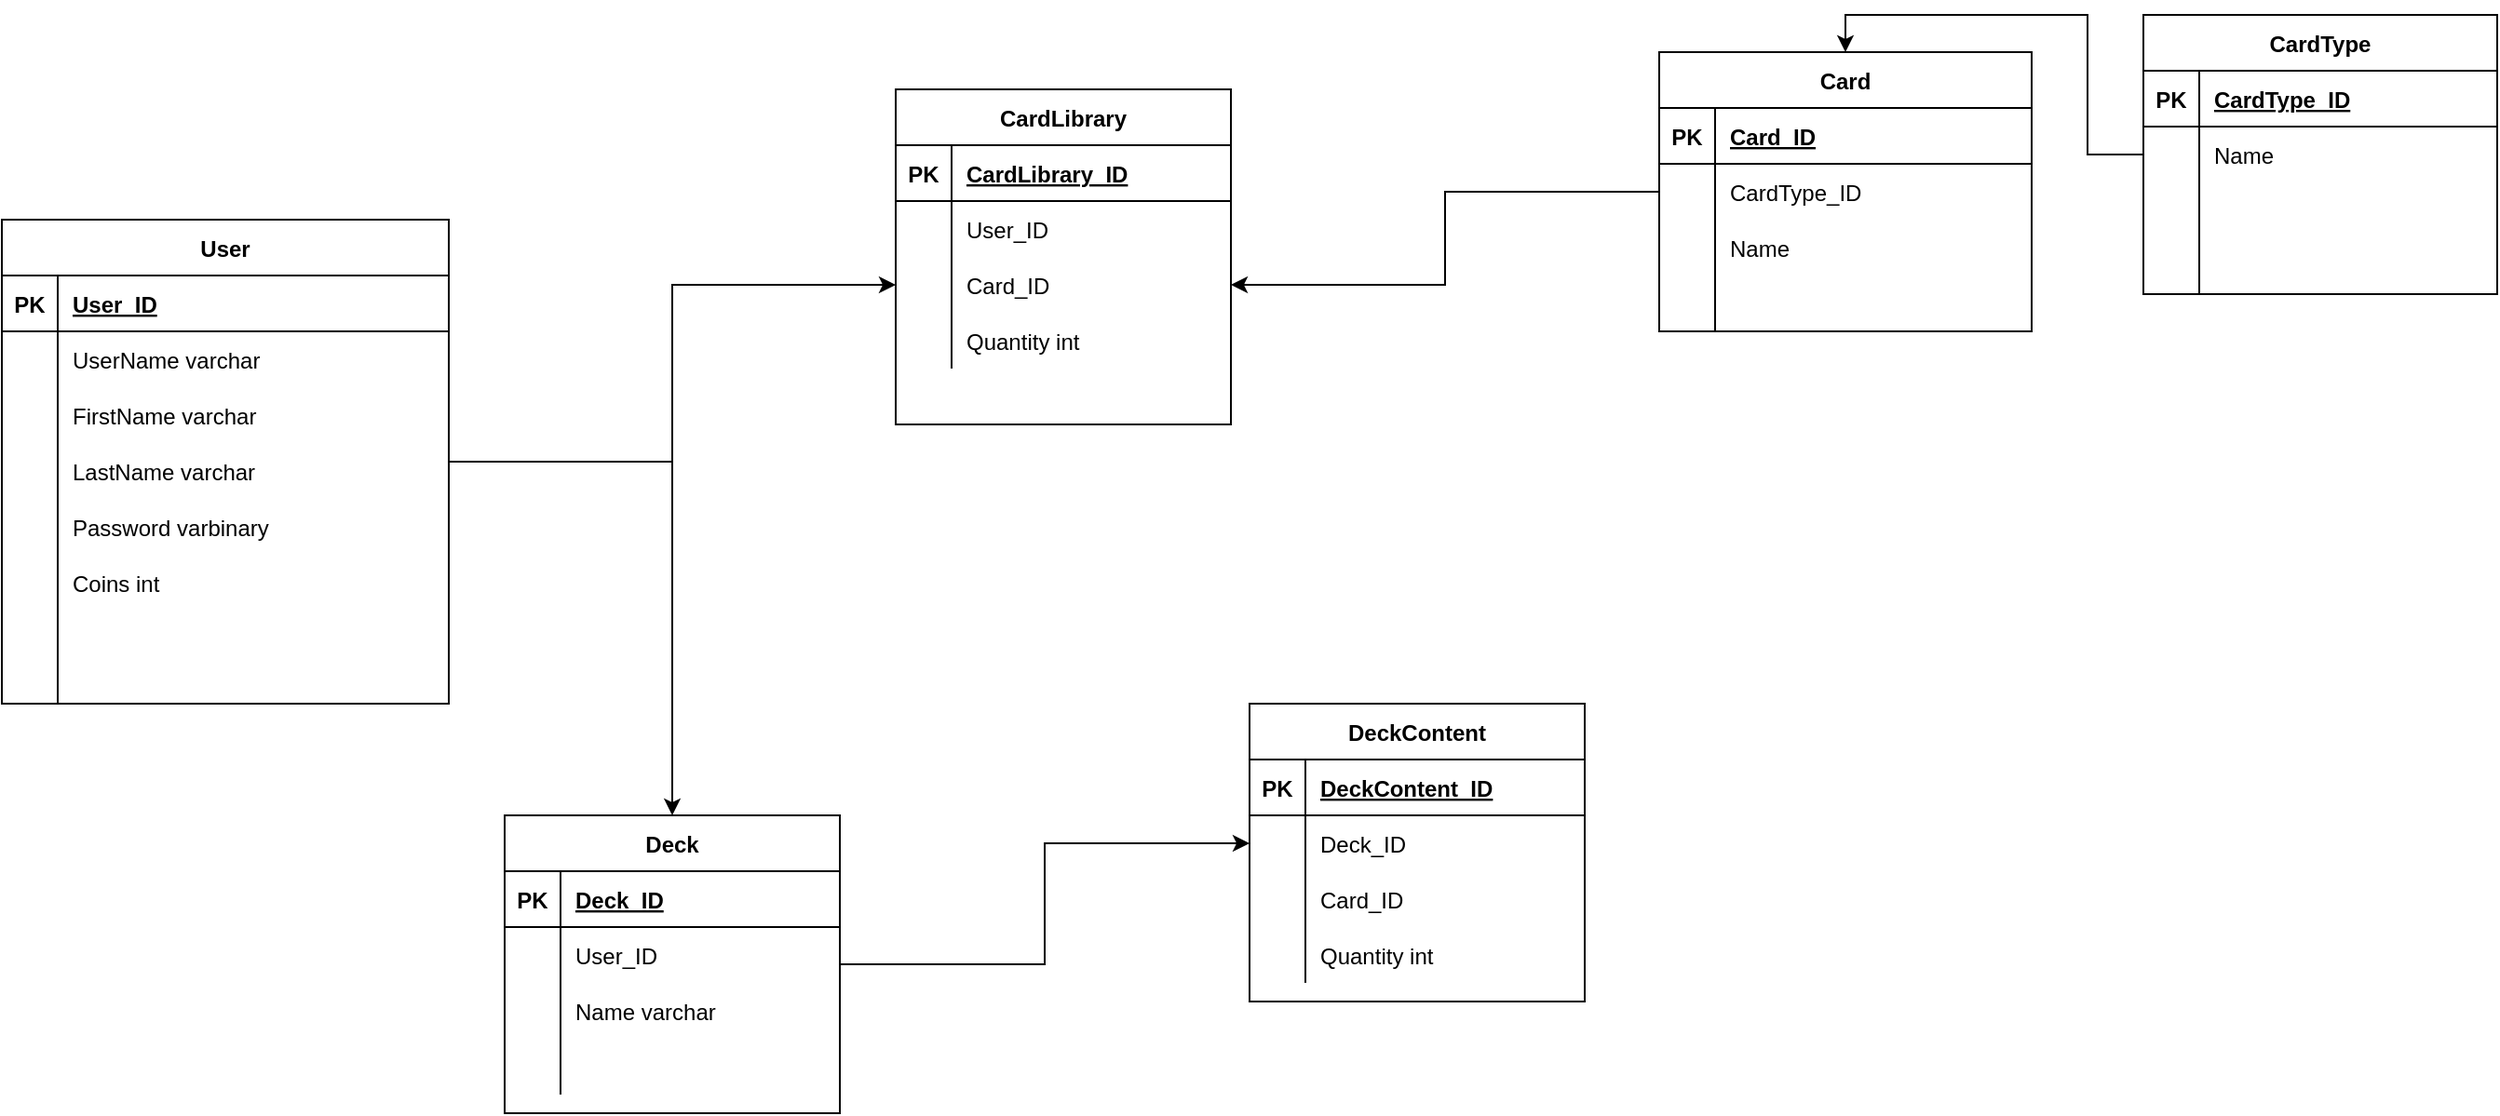 <mxfile version="13.7.9" type="device"><diagram id="R2lEEEUBdFMjLlhIrx00" name="Page-1"><mxGraphModel dx="1063" dy="685" grid="1" gridSize="10" guides="1" tooltips="1" connect="1" arrows="1" fold="1" page="1" pageScale="1" pageWidth="850" pageHeight="1100" math="0" shadow="0" extFonts="Permanent Marker^https://fonts.googleapis.com/css?family=Permanent+Marker"><root><mxCell id="0"/><mxCell id="1" parent="0"/><mxCell id="nfJvoSl9Dlc68hEpabqh-111" style="edgeStyle=orthogonalEdgeStyle;rounded=0;orthogonalLoop=1;jettySize=auto;html=1;entryX=0.5;entryY=0;entryDx=0;entryDy=0;" edge="1" parent="1" source="nfJvoSl9Dlc68hEpabqh-58" target="nfJvoSl9Dlc68hEpabqh-35"><mxGeometry relative="1" as="geometry"/></mxCell><mxCell id="nfJvoSl9Dlc68hEpabqh-125" style="edgeStyle=orthogonalEdgeStyle;rounded=0;orthogonalLoop=1;jettySize=auto;html=1;entryX=0;entryY=0.5;entryDx=0;entryDy=0;" edge="1" parent="1" source="nfJvoSl9Dlc68hEpabqh-1" target="nfJvoSl9Dlc68hEpabqh-119"><mxGeometry relative="1" as="geometry"/></mxCell><mxCell id="nfJvoSl9Dlc68hEpabqh-126" style="edgeStyle=orthogonalEdgeStyle;rounded=0;orthogonalLoop=1;jettySize=auto;html=1;" edge="1" parent="1" source="nfJvoSl9Dlc68hEpabqh-35" target="nfJvoSl9Dlc68hEpabqh-119"><mxGeometry relative="1" as="geometry"/></mxCell><mxCell id="nfJvoSl9Dlc68hEpabqh-112" value="CardLibrary" style="shape=table;startSize=30;container=1;collapsible=1;childLayout=tableLayout;fixedRows=1;rowLines=0;fontStyle=1;align=center;resizeLast=1;" vertex="1" parent="1"><mxGeometry x="540" y="170" width="180" height="180" as="geometry"/></mxCell><mxCell id="nfJvoSl9Dlc68hEpabqh-113" value="" style="shape=partialRectangle;collapsible=0;dropTarget=0;pointerEvents=0;fillColor=none;top=0;left=0;bottom=1;right=0;points=[[0,0.5],[1,0.5]];portConstraint=eastwest;" vertex="1" parent="nfJvoSl9Dlc68hEpabqh-112"><mxGeometry y="30" width="180" height="30" as="geometry"/></mxCell><mxCell id="nfJvoSl9Dlc68hEpabqh-114" value="PK" style="shape=partialRectangle;connectable=0;fillColor=none;top=0;left=0;bottom=0;right=0;fontStyle=1;overflow=hidden;" vertex="1" parent="nfJvoSl9Dlc68hEpabqh-113"><mxGeometry width="30" height="30" as="geometry"/></mxCell><mxCell id="nfJvoSl9Dlc68hEpabqh-115" value="CardLibrary_ID" style="shape=partialRectangle;connectable=0;fillColor=none;top=0;left=0;bottom=0;right=0;align=left;spacingLeft=6;fontStyle=5;overflow=hidden;" vertex="1" parent="nfJvoSl9Dlc68hEpabqh-113"><mxGeometry x="30" width="150" height="30" as="geometry"/></mxCell><mxCell id="nfJvoSl9Dlc68hEpabqh-116" value="" style="shape=partialRectangle;collapsible=0;dropTarget=0;pointerEvents=0;fillColor=none;top=0;left=0;bottom=0;right=0;points=[[0,0.5],[1,0.5]];portConstraint=eastwest;" vertex="1" parent="nfJvoSl9Dlc68hEpabqh-112"><mxGeometry y="60" width="180" height="30" as="geometry"/></mxCell><mxCell id="nfJvoSl9Dlc68hEpabqh-117" value="" style="shape=partialRectangle;connectable=0;fillColor=none;top=0;left=0;bottom=0;right=0;editable=1;overflow=hidden;" vertex="1" parent="nfJvoSl9Dlc68hEpabqh-116"><mxGeometry width="30" height="30" as="geometry"/></mxCell><mxCell id="nfJvoSl9Dlc68hEpabqh-118" value="User_ID" style="shape=partialRectangle;connectable=0;fillColor=none;top=0;left=0;bottom=0;right=0;align=left;spacingLeft=6;overflow=hidden;" vertex="1" parent="nfJvoSl9Dlc68hEpabqh-116"><mxGeometry x="30" width="150" height="30" as="geometry"/></mxCell><mxCell id="nfJvoSl9Dlc68hEpabqh-119" value="" style="shape=partialRectangle;collapsible=0;dropTarget=0;pointerEvents=0;fillColor=none;top=0;left=0;bottom=0;right=0;points=[[0,0.5],[1,0.5]];portConstraint=eastwest;" vertex="1" parent="nfJvoSl9Dlc68hEpabqh-112"><mxGeometry y="90" width="180" height="30" as="geometry"/></mxCell><mxCell id="nfJvoSl9Dlc68hEpabqh-120" value="" style="shape=partialRectangle;connectable=0;fillColor=none;top=0;left=0;bottom=0;right=0;editable=1;overflow=hidden;" vertex="1" parent="nfJvoSl9Dlc68hEpabqh-119"><mxGeometry width="30" height="30" as="geometry"/></mxCell><mxCell id="nfJvoSl9Dlc68hEpabqh-121" value="Card_ID" style="shape=partialRectangle;connectable=0;fillColor=none;top=0;left=0;bottom=0;right=0;align=left;spacingLeft=6;overflow=hidden;" vertex="1" parent="nfJvoSl9Dlc68hEpabqh-119"><mxGeometry x="30" width="150" height="30" as="geometry"/></mxCell><mxCell id="nfJvoSl9Dlc68hEpabqh-122" value="" style="shape=partialRectangle;collapsible=0;dropTarget=0;pointerEvents=0;fillColor=none;top=0;left=0;bottom=0;right=0;points=[[0,0.5],[1,0.5]];portConstraint=eastwest;" vertex="1" parent="nfJvoSl9Dlc68hEpabqh-112"><mxGeometry y="120" width="180" height="30" as="geometry"/></mxCell><mxCell id="nfJvoSl9Dlc68hEpabqh-123" value="" style="shape=partialRectangle;connectable=0;fillColor=none;top=0;left=0;bottom=0;right=0;editable=1;overflow=hidden;" vertex="1" parent="nfJvoSl9Dlc68hEpabqh-122"><mxGeometry width="30" height="30" as="geometry"/></mxCell><mxCell id="nfJvoSl9Dlc68hEpabqh-124" value="Quantity int" style="shape=partialRectangle;connectable=0;fillColor=none;top=0;left=0;bottom=0;right=0;align=left;spacingLeft=6;overflow=hidden;" vertex="1" parent="nfJvoSl9Dlc68hEpabqh-122"><mxGeometry x="30" width="150" height="30" as="geometry"/></mxCell><mxCell id="nfJvoSl9Dlc68hEpabqh-58" value="CardType" style="shape=table;startSize=30;container=1;collapsible=1;childLayout=tableLayout;fixedRows=1;rowLines=0;fontStyle=1;align=center;resizeLast=1;" vertex="1" parent="1"><mxGeometry x="1210" y="130" width="190" height="150" as="geometry"/></mxCell><mxCell id="nfJvoSl9Dlc68hEpabqh-59" value="" style="shape=partialRectangle;collapsible=0;dropTarget=0;pointerEvents=0;fillColor=none;top=0;left=0;bottom=1;right=0;points=[[0,0.5],[1,0.5]];portConstraint=eastwest;" vertex="1" parent="nfJvoSl9Dlc68hEpabqh-58"><mxGeometry y="30" width="190" height="30" as="geometry"/></mxCell><mxCell id="nfJvoSl9Dlc68hEpabqh-60" value="PK" style="shape=partialRectangle;connectable=0;fillColor=none;top=0;left=0;bottom=0;right=0;fontStyle=1;overflow=hidden;" vertex="1" parent="nfJvoSl9Dlc68hEpabqh-59"><mxGeometry width="30" height="30" as="geometry"/></mxCell><mxCell id="nfJvoSl9Dlc68hEpabqh-61" value="CardType_ID" style="shape=partialRectangle;connectable=0;fillColor=none;top=0;left=0;bottom=0;right=0;align=left;spacingLeft=6;fontStyle=5;overflow=hidden;" vertex="1" parent="nfJvoSl9Dlc68hEpabqh-59"><mxGeometry x="30" width="160" height="30" as="geometry"/></mxCell><mxCell id="nfJvoSl9Dlc68hEpabqh-62" value="" style="shape=partialRectangle;collapsible=0;dropTarget=0;pointerEvents=0;fillColor=none;top=0;left=0;bottom=0;right=0;points=[[0,0.5],[1,0.5]];portConstraint=eastwest;" vertex="1" parent="nfJvoSl9Dlc68hEpabqh-58"><mxGeometry y="60" width="190" height="30" as="geometry"/></mxCell><mxCell id="nfJvoSl9Dlc68hEpabqh-63" value="" style="shape=partialRectangle;connectable=0;fillColor=none;top=0;left=0;bottom=0;right=0;editable=1;overflow=hidden;" vertex="1" parent="nfJvoSl9Dlc68hEpabqh-62"><mxGeometry width="30" height="30" as="geometry"/></mxCell><mxCell id="nfJvoSl9Dlc68hEpabqh-64" value="Name" style="shape=partialRectangle;connectable=0;fillColor=none;top=0;left=0;bottom=0;right=0;align=left;spacingLeft=6;overflow=hidden;" vertex="1" parent="nfJvoSl9Dlc68hEpabqh-62"><mxGeometry x="30" width="160" height="30" as="geometry"/></mxCell><mxCell id="nfJvoSl9Dlc68hEpabqh-65" value="" style="shape=partialRectangle;collapsible=0;dropTarget=0;pointerEvents=0;fillColor=none;top=0;left=0;bottom=0;right=0;points=[[0,0.5],[1,0.5]];portConstraint=eastwest;" vertex="1" parent="nfJvoSl9Dlc68hEpabqh-58"><mxGeometry y="90" width="190" height="30" as="geometry"/></mxCell><mxCell id="nfJvoSl9Dlc68hEpabqh-66" value="" style="shape=partialRectangle;connectable=0;fillColor=none;top=0;left=0;bottom=0;right=0;editable=1;overflow=hidden;" vertex="1" parent="nfJvoSl9Dlc68hEpabqh-65"><mxGeometry width="30" height="30" as="geometry"/></mxCell><mxCell id="nfJvoSl9Dlc68hEpabqh-67" value="" style="shape=partialRectangle;connectable=0;fillColor=none;top=0;left=0;bottom=0;right=0;align=left;spacingLeft=6;overflow=hidden;" vertex="1" parent="nfJvoSl9Dlc68hEpabqh-65"><mxGeometry x="30" width="160" height="30" as="geometry"/></mxCell><mxCell id="nfJvoSl9Dlc68hEpabqh-68" value="" style="shape=partialRectangle;collapsible=0;dropTarget=0;pointerEvents=0;fillColor=none;top=0;left=0;bottom=0;right=0;points=[[0,0.5],[1,0.5]];portConstraint=eastwest;" vertex="1" parent="nfJvoSl9Dlc68hEpabqh-58"><mxGeometry y="120" width="190" height="30" as="geometry"/></mxCell><mxCell id="nfJvoSl9Dlc68hEpabqh-69" value="" style="shape=partialRectangle;connectable=0;fillColor=none;top=0;left=0;bottom=0;right=0;editable=1;overflow=hidden;" vertex="1" parent="nfJvoSl9Dlc68hEpabqh-68"><mxGeometry width="30" height="30" as="geometry"/></mxCell><mxCell id="nfJvoSl9Dlc68hEpabqh-70" value="" style="shape=partialRectangle;connectable=0;fillColor=none;top=0;left=0;bottom=0;right=0;align=left;spacingLeft=6;overflow=hidden;" vertex="1" parent="nfJvoSl9Dlc68hEpabqh-68"><mxGeometry x="30" width="160" height="30" as="geometry"/></mxCell><mxCell id="nfJvoSl9Dlc68hEpabqh-140" style="edgeStyle=orthogonalEdgeStyle;rounded=0;orthogonalLoop=1;jettySize=auto;html=1;entryX=0.5;entryY=0;entryDx=0;entryDy=0;" edge="1" parent="1" source="nfJvoSl9Dlc68hEpabqh-1" target="nfJvoSl9Dlc68hEpabqh-127"><mxGeometry relative="1" as="geometry"/></mxCell><mxCell id="nfJvoSl9Dlc68hEpabqh-1" value="User" style="shape=table;startSize=30;container=1;collapsible=1;childLayout=tableLayout;fixedRows=1;rowLines=0;fontStyle=1;align=center;resizeLast=1;" vertex="1" parent="1"><mxGeometry x="60" y="240" width="240" height="260" as="geometry"/></mxCell><mxCell id="nfJvoSl9Dlc68hEpabqh-2" value="" style="shape=partialRectangle;collapsible=0;dropTarget=0;pointerEvents=0;fillColor=none;top=0;left=0;bottom=1;right=0;points=[[0,0.5],[1,0.5]];portConstraint=eastwest;" vertex="1" parent="nfJvoSl9Dlc68hEpabqh-1"><mxGeometry y="30" width="240" height="30" as="geometry"/></mxCell><mxCell id="nfJvoSl9Dlc68hEpabqh-3" value="PK" style="shape=partialRectangle;connectable=0;fillColor=none;top=0;left=0;bottom=0;right=0;fontStyle=1;overflow=hidden;" vertex="1" parent="nfJvoSl9Dlc68hEpabqh-2"><mxGeometry width="30" height="30" as="geometry"/></mxCell><mxCell id="nfJvoSl9Dlc68hEpabqh-4" value="User_ID" style="shape=partialRectangle;connectable=0;fillColor=none;top=0;left=0;bottom=0;right=0;align=left;spacingLeft=6;fontStyle=5;overflow=hidden;" vertex="1" parent="nfJvoSl9Dlc68hEpabqh-2"><mxGeometry x="30" width="210" height="30" as="geometry"/></mxCell><mxCell id="nfJvoSl9Dlc68hEpabqh-5" value="" style="shape=partialRectangle;collapsible=0;dropTarget=0;pointerEvents=0;fillColor=none;top=0;left=0;bottom=0;right=0;points=[[0,0.5],[1,0.5]];portConstraint=eastwest;" vertex="1" parent="nfJvoSl9Dlc68hEpabqh-1"><mxGeometry y="60" width="240" height="30" as="geometry"/></mxCell><mxCell id="nfJvoSl9Dlc68hEpabqh-6" value="" style="shape=partialRectangle;connectable=0;fillColor=none;top=0;left=0;bottom=0;right=0;editable=1;overflow=hidden;" vertex="1" parent="nfJvoSl9Dlc68hEpabqh-5"><mxGeometry width="30" height="30" as="geometry"/></mxCell><mxCell id="nfJvoSl9Dlc68hEpabqh-7" value="UserName varchar" style="shape=partialRectangle;connectable=0;fillColor=none;top=0;left=0;bottom=0;right=0;align=left;spacingLeft=6;overflow=hidden;" vertex="1" parent="nfJvoSl9Dlc68hEpabqh-5"><mxGeometry x="30" width="210" height="30" as="geometry"/></mxCell><mxCell id="nfJvoSl9Dlc68hEpabqh-8" value="" style="shape=partialRectangle;collapsible=0;dropTarget=0;pointerEvents=0;fillColor=none;top=0;left=0;bottom=0;right=0;points=[[0,0.5],[1,0.5]];portConstraint=eastwest;" vertex="1" parent="nfJvoSl9Dlc68hEpabqh-1"><mxGeometry y="90" width="240" height="30" as="geometry"/></mxCell><mxCell id="nfJvoSl9Dlc68hEpabqh-9" value="" style="shape=partialRectangle;connectable=0;fillColor=none;top=0;left=0;bottom=0;right=0;editable=1;overflow=hidden;" vertex="1" parent="nfJvoSl9Dlc68hEpabqh-8"><mxGeometry width="30" height="30" as="geometry"/></mxCell><mxCell id="nfJvoSl9Dlc68hEpabqh-10" value="FirstName varchar" style="shape=partialRectangle;connectable=0;fillColor=none;top=0;left=0;bottom=0;right=0;align=left;spacingLeft=6;overflow=hidden;" vertex="1" parent="nfJvoSl9Dlc68hEpabqh-8"><mxGeometry x="30" width="210" height="30" as="geometry"/></mxCell><mxCell id="nfJvoSl9Dlc68hEpabqh-11" value="" style="shape=partialRectangle;collapsible=0;dropTarget=0;pointerEvents=0;fillColor=none;top=0;left=0;bottom=0;right=0;points=[[0,0.5],[1,0.5]];portConstraint=eastwest;" vertex="1" parent="nfJvoSl9Dlc68hEpabqh-1"><mxGeometry y="120" width="240" height="30" as="geometry"/></mxCell><mxCell id="nfJvoSl9Dlc68hEpabqh-12" value="" style="shape=partialRectangle;connectable=0;fillColor=none;top=0;left=0;bottom=0;right=0;editable=1;overflow=hidden;" vertex="1" parent="nfJvoSl9Dlc68hEpabqh-11"><mxGeometry width="30" height="30" as="geometry"/></mxCell><mxCell id="nfJvoSl9Dlc68hEpabqh-13" value="LastName varchar" style="shape=partialRectangle;connectable=0;fillColor=none;top=0;left=0;bottom=0;right=0;align=left;spacingLeft=6;overflow=hidden;" vertex="1" parent="nfJvoSl9Dlc68hEpabqh-11"><mxGeometry x="30" width="210" height="30" as="geometry"/></mxCell><mxCell id="nfJvoSl9Dlc68hEpabqh-48" value="" style="shape=partialRectangle;collapsible=0;dropTarget=0;pointerEvents=0;fillColor=none;top=0;left=0;bottom=0;right=0;points=[[0,0.5],[1,0.5]];portConstraint=eastwest;" vertex="1" parent="nfJvoSl9Dlc68hEpabqh-1"><mxGeometry y="150" width="240" height="30" as="geometry"/></mxCell><mxCell id="nfJvoSl9Dlc68hEpabqh-49" value="" style="shape=partialRectangle;connectable=0;fillColor=none;top=0;left=0;bottom=0;right=0;editable=1;overflow=hidden;" vertex="1" parent="nfJvoSl9Dlc68hEpabqh-48"><mxGeometry width="30" height="30" as="geometry"/></mxCell><mxCell id="nfJvoSl9Dlc68hEpabqh-50" value="Password varbinary" style="shape=partialRectangle;connectable=0;fillColor=none;top=0;left=0;bottom=0;right=0;align=left;spacingLeft=6;overflow=hidden;" vertex="1" parent="nfJvoSl9Dlc68hEpabqh-48"><mxGeometry x="30" width="210" height="30" as="geometry"/></mxCell><mxCell id="nfJvoSl9Dlc68hEpabqh-55" value="" style="shape=partialRectangle;collapsible=0;dropTarget=0;pointerEvents=0;fillColor=none;top=0;left=0;bottom=0;right=0;points=[[0,0.5],[1,0.5]];portConstraint=eastwest;" vertex="1" parent="nfJvoSl9Dlc68hEpabqh-1"><mxGeometry y="180" width="240" height="30" as="geometry"/></mxCell><mxCell id="nfJvoSl9Dlc68hEpabqh-56" value="" style="shape=partialRectangle;connectable=0;fillColor=none;top=0;left=0;bottom=0;right=0;editable=1;overflow=hidden;" vertex="1" parent="nfJvoSl9Dlc68hEpabqh-55"><mxGeometry width="30" height="30" as="geometry"/></mxCell><mxCell id="nfJvoSl9Dlc68hEpabqh-57" value="Coins int" style="shape=partialRectangle;connectable=0;fillColor=none;top=0;left=0;bottom=0;right=0;align=left;spacingLeft=6;overflow=hidden;" vertex="1" parent="nfJvoSl9Dlc68hEpabqh-55"><mxGeometry x="30" width="210" height="30" as="geometry"/></mxCell><mxCell id="nfJvoSl9Dlc68hEpabqh-16" value="" style="shape=partialRectangle;collapsible=0;dropTarget=0;pointerEvents=0;fillColor=none;top=0;left=0;bottom=0;right=0;points=[[0,0.5],[1,0.5]];portConstraint=eastwest;" vertex="1" parent="nfJvoSl9Dlc68hEpabqh-1"><mxGeometry y="210" width="240" height="20" as="geometry"/></mxCell><mxCell id="nfJvoSl9Dlc68hEpabqh-17" value="" style="shape=partialRectangle;connectable=0;fillColor=none;top=0;left=0;bottom=0;right=0;editable=1;overflow=hidden;" vertex="1" parent="nfJvoSl9Dlc68hEpabqh-16"><mxGeometry width="30" height="20" as="geometry"/></mxCell><mxCell id="nfJvoSl9Dlc68hEpabqh-18" value="" style="shape=partialRectangle;connectable=0;fillColor=none;top=0;left=0;bottom=0;right=0;align=left;spacingLeft=6;overflow=hidden;" vertex="1" parent="nfJvoSl9Dlc68hEpabqh-16"><mxGeometry x="30" width="210" height="20" as="geometry"/></mxCell><mxCell id="nfJvoSl9Dlc68hEpabqh-19" value="" style="shape=partialRectangle;collapsible=0;dropTarget=0;pointerEvents=0;fillColor=none;top=0;left=0;bottom=0;right=0;points=[[0,0.5],[1,0.5]];portConstraint=eastwest;" vertex="1" parent="nfJvoSl9Dlc68hEpabqh-1"><mxGeometry y="230" width="240" height="30" as="geometry"/></mxCell><mxCell id="nfJvoSl9Dlc68hEpabqh-20" value="" style="shape=partialRectangle;connectable=0;fillColor=none;top=0;left=0;bottom=0;right=0;editable=1;overflow=hidden;" vertex="1" parent="nfJvoSl9Dlc68hEpabqh-19"><mxGeometry width="30" height="30" as="geometry"/></mxCell><mxCell id="nfJvoSl9Dlc68hEpabqh-21" value="" style="shape=partialRectangle;connectable=0;fillColor=none;top=0;left=0;bottom=0;right=0;align=left;spacingLeft=6;overflow=hidden;" vertex="1" parent="nfJvoSl9Dlc68hEpabqh-19"><mxGeometry x="30" width="210" height="30" as="geometry"/></mxCell><mxCell id="nfJvoSl9Dlc68hEpabqh-154" style="edgeStyle=orthogonalEdgeStyle;rounded=0;orthogonalLoop=1;jettySize=auto;html=1;" edge="1" parent="1" source="nfJvoSl9Dlc68hEpabqh-127" target="nfJvoSl9Dlc68hEpabqh-145"><mxGeometry relative="1" as="geometry"/></mxCell><mxCell id="nfJvoSl9Dlc68hEpabqh-127" value="Deck" style="shape=table;startSize=30;container=1;collapsible=1;childLayout=tableLayout;fixedRows=1;rowLines=0;fontStyle=1;align=center;resizeLast=1;" vertex="1" parent="1"><mxGeometry x="330" y="560" width="180" height="160" as="geometry"/></mxCell><mxCell id="nfJvoSl9Dlc68hEpabqh-128" value="" style="shape=partialRectangle;collapsible=0;dropTarget=0;pointerEvents=0;fillColor=none;top=0;left=0;bottom=1;right=0;points=[[0,0.5],[1,0.5]];portConstraint=eastwest;" vertex="1" parent="nfJvoSl9Dlc68hEpabqh-127"><mxGeometry y="30" width="180" height="30" as="geometry"/></mxCell><mxCell id="nfJvoSl9Dlc68hEpabqh-129" value="PK" style="shape=partialRectangle;connectable=0;fillColor=none;top=0;left=0;bottom=0;right=0;fontStyle=1;overflow=hidden;" vertex="1" parent="nfJvoSl9Dlc68hEpabqh-128"><mxGeometry width="30" height="30" as="geometry"/></mxCell><mxCell id="nfJvoSl9Dlc68hEpabqh-130" value="Deck_ID" style="shape=partialRectangle;connectable=0;fillColor=none;top=0;left=0;bottom=0;right=0;align=left;spacingLeft=6;fontStyle=5;overflow=hidden;" vertex="1" parent="nfJvoSl9Dlc68hEpabqh-128"><mxGeometry x="30" width="150" height="30" as="geometry"/></mxCell><mxCell id="nfJvoSl9Dlc68hEpabqh-131" value="" style="shape=partialRectangle;collapsible=0;dropTarget=0;pointerEvents=0;fillColor=none;top=0;left=0;bottom=0;right=0;points=[[0,0.5],[1,0.5]];portConstraint=eastwest;" vertex="1" parent="nfJvoSl9Dlc68hEpabqh-127"><mxGeometry y="60" width="180" height="30" as="geometry"/></mxCell><mxCell id="nfJvoSl9Dlc68hEpabqh-132" value="" style="shape=partialRectangle;connectable=0;fillColor=none;top=0;left=0;bottom=0;right=0;editable=1;overflow=hidden;" vertex="1" parent="nfJvoSl9Dlc68hEpabqh-131"><mxGeometry width="30" height="30" as="geometry"/></mxCell><mxCell id="nfJvoSl9Dlc68hEpabqh-133" value="User_ID" style="shape=partialRectangle;connectable=0;fillColor=none;top=0;left=0;bottom=0;right=0;align=left;spacingLeft=6;overflow=hidden;" vertex="1" parent="nfJvoSl9Dlc68hEpabqh-131"><mxGeometry x="30" width="150" height="30" as="geometry"/></mxCell><mxCell id="nfJvoSl9Dlc68hEpabqh-134" value="" style="shape=partialRectangle;collapsible=0;dropTarget=0;pointerEvents=0;fillColor=none;top=0;left=0;bottom=0;right=0;points=[[0,0.5],[1,0.5]];portConstraint=eastwest;" vertex="1" parent="nfJvoSl9Dlc68hEpabqh-127"><mxGeometry y="90" width="180" height="30" as="geometry"/></mxCell><mxCell id="nfJvoSl9Dlc68hEpabqh-135" value="" style="shape=partialRectangle;connectable=0;fillColor=none;top=0;left=0;bottom=0;right=0;editable=1;overflow=hidden;" vertex="1" parent="nfJvoSl9Dlc68hEpabqh-134"><mxGeometry width="30" height="30" as="geometry"/></mxCell><mxCell id="nfJvoSl9Dlc68hEpabqh-136" value="Name varchar" style="shape=partialRectangle;connectable=0;fillColor=none;top=0;left=0;bottom=0;right=0;align=left;spacingLeft=6;overflow=hidden;" vertex="1" parent="nfJvoSl9Dlc68hEpabqh-134"><mxGeometry x="30" width="150" height="30" as="geometry"/></mxCell><mxCell id="nfJvoSl9Dlc68hEpabqh-137" value="" style="shape=partialRectangle;collapsible=0;dropTarget=0;pointerEvents=0;fillColor=none;top=0;left=0;bottom=0;right=0;points=[[0,0.5],[1,0.5]];portConstraint=eastwest;" vertex="1" parent="nfJvoSl9Dlc68hEpabqh-127"><mxGeometry y="120" width="180" height="30" as="geometry"/></mxCell><mxCell id="nfJvoSl9Dlc68hEpabqh-138" value="" style="shape=partialRectangle;connectable=0;fillColor=none;top=0;left=0;bottom=0;right=0;editable=1;overflow=hidden;" vertex="1" parent="nfJvoSl9Dlc68hEpabqh-137"><mxGeometry width="30" height="30" as="geometry"/></mxCell><mxCell id="nfJvoSl9Dlc68hEpabqh-139" value="" style="shape=partialRectangle;connectable=0;fillColor=none;top=0;left=0;bottom=0;right=0;align=left;spacingLeft=6;overflow=hidden;" vertex="1" parent="nfJvoSl9Dlc68hEpabqh-137"><mxGeometry x="30" width="150" height="30" as="geometry"/></mxCell><mxCell id="nfJvoSl9Dlc68hEpabqh-141" value="DeckContent" style="shape=table;startSize=30;container=1;collapsible=1;childLayout=tableLayout;fixedRows=1;rowLines=0;fontStyle=1;align=center;resizeLast=1;" vertex="1" parent="1"><mxGeometry x="730" y="500" width="180" height="160" as="geometry"/></mxCell><mxCell id="nfJvoSl9Dlc68hEpabqh-142" value="" style="shape=partialRectangle;collapsible=0;dropTarget=0;pointerEvents=0;fillColor=none;top=0;left=0;bottom=1;right=0;points=[[0,0.5],[1,0.5]];portConstraint=eastwest;" vertex="1" parent="nfJvoSl9Dlc68hEpabqh-141"><mxGeometry y="30" width="180" height="30" as="geometry"/></mxCell><mxCell id="nfJvoSl9Dlc68hEpabqh-143" value="PK" style="shape=partialRectangle;connectable=0;fillColor=none;top=0;left=0;bottom=0;right=0;fontStyle=1;overflow=hidden;" vertex="1" parent="nfJvoSl9Dlc68hEpabqh-142"><mxGeometry width="30" height="30" as="geometry"/></mxCell><mxCell id="nfJvoSl9Dlc68hEpabqh-144" value="DeckContent_ID" style="shape=partialRectangle;connectable=0;fillColor=none;top=0;left=0;bottom=0;right=0;align=left;spacingLeft=6;fontStyle=5;overflow=hidden;" vertex="1" parent="nfJvoSl9Dlc68hEpabqh-142"><mxGeometry x="30" width="150" height="30" as="geometry"/></mxCell><mxCell id="nfJvoSl9Dlc68hEpabqh-145" value="" style="shape=partialRectangle;collapsible=0;dropTarget=0;pointerEvents=0;fillColor=none;top=0;left=0;bottom=0;right=0;points=[[0,0.5],[1,0.5]];portConstraint=eastwest;" vertex="1" parent="nfJvoSl9Dlc68hEpabqh-141"><mxGeometry y="60" width="180" height="30" as="geometry"/></mxCell><mxCell id="nfJvoSl9Dlc68hEpabqh-146" value="" style="shape=partialRectangle;connectable=0;fillColor=none;top=0;left=0;bottom=0;right=0;editable=1;overflow=hidden;" vertex="1" parent="nfJvoSl9Dlc68hEpabqh-145"><mxGeometry width="30" height="30" as="geometry"/></mxCell><mxCell id="nfJvoSl9Dlc68hEpabqh-147" value="Deck_ID" style="shape=partialRectangle;connectable=0;fillColor=none;top=0;left=0;bottom=0;right=0;align=left;spacingLeft=6;overflow=hidden;" vertex="1" parent="nfJvoSl9Dlc68hEpabqh-145"><mxGeometry x="30" width="150" height="30" as="geometry"/></mxCell><mxCell id="nfJvoSl9Dlc68hEpabqh-148" value="" style="shape=partialRectangle;collapsible=0;dropTarget=0;pointerEvents=0;fillColor=none;top=0;left=0;bottom=0;right=0;points=[[0,0.5],[1,0.5]];portConstraint=eastwest;" vertex="1" parent="nfJvoSl9Dlc68hEpabqh-141"><mxGeometry y="90" width="180" height="30" as="geometry"/></mxCell><mxCell id="nfJvoSl9Dlc68hEpabqh-149" value="" style="shape=partialRectangle;connectable=0;fillColor=none;top=0;left=0;bottom=0;right=0;editable=1;overflow=hidden;" vertex="1" parent="nfJvoSl9Dlc68hEpabqh-148"><mxGeometry width="30" height="30" as="geometry"/></mxCell><mxCell id="nfJvoSl9Dlc68hEpabqh-150" value="Card_ID" style="shape=partialRectangle;connectable=0;fillColor=none;top=0;left=0;bottom=0;right=0;align=left;spacingLeft=6;overflow=hidden;" vertex="1" parent="nfJvoSl9Dlc68hEpabqh-148"><mxGeometry x="30" width="150" height="30" as="geometry"/></mxCell><mxCell id="nfJvoSl9Dlc68hEpabqh-151" value="" style="shape=partialRectangle;collapsible=0;dropTarget=0;pointerEvents=0;fillColor=none;top=0;left=0;bottom=0;right=0;points=[[0,0.5],[1,0.5]];portConstraint=eastwest;" vertex="1" parent="nfJvoSl9Dlc68hEpabqh-141"><mxGeometry y="120" width="180" height="30" as="geometry"/></mxCell><mxCell id="nfJvoSl9Dlc68hEpabqh-152" value="" style="shape=partialRectangle;connectable=0;fillColor=none;top=0;left=0;bottom=0;right=0;editable=1;overflow=hidden;" vertex="1" parent="nfJvoSl9Dlc68hEpabqh-151"><mxGeometry width="30" height="30" as="geometry"/></mxCell><mxCell id="nfJvoSl9Dlc68hEpabqh-153" value="Quantity int" style="shape=partialRectangle;connectable=0;fillColor=none;top=0;left=0;bottom=0;right=0;align=left;spacingLeft=6;overflow=hidden;" vertex="1" parent="nfJvoSl9Dlc68hEpabqh-151"><mxGeometry x="30" width="150" height="30" as="geometry"/></mxCell><mxCell id="nfJvoSl9Dlc68hEpabqh-35" value="Card" style="shape=table;startSize=30;container=1;collapsible=1;childLayout=tableLayout;fixedRows=1;rowLines=0;fontStyle=1;align=center;resizeLast=1;" vertex="1" parent="1"><mxGeometry x="950" y="150" width="200" height="150" as="geometry"/></mxCell><mxCell id="nfJvoSl9Dlc68hEpabqh-36" value="" style="shape=partialRectangle;collapsible=0;dropTarget=0;pointerEvents=0;fillColor=none;top=0;left=0;bottom=1;right=0;points=[[0,0.5],[1,0.5]];portConstraint=eastwest;" vertex="1" parent="nfJvoSl9Dlc68hEpabqh-35"><mxGeometry y="30" width="200" height="30" as="geometry"/></mxCell><mxCell id="nfJvoSl9Dlc68hEpabqh-37" value="PK" style="shape=partialRectangle;connectable=0;fillColor=none;top=0;left=0;bottom=0;right=0;fontStyle=1;overflow=hidden;" vertex="1" parent="nfJvoSl9Dlc68hEpabqh-36"><mxGeometry width="30" height="30" as="geometry"/></mxCell><mxCell id="nfJvoSl9Dlc68hEpabqh-38" value="Card_ID" style="shape=partialRectangle;connectable=0;fillColor=none;top=0;left=0;bottom=0;right=0;align=left;spacingLeft=6;fontStyle=5;overflow=hidden;" vertex="1" parent="nfJvoSl9Dlc68hEpabqh-36"><mxGeometry x="30" width="170" height="30" as="geometry"/></mxCell><mxCell id="nfJvoSl9Dlc68hEpabqh-39" value="" style="shape=partialRectangle;collapsible=0;dropTarget=0;pointerEvents=0;fillColor=none;top=0;left=0;bottom=0;right=0;points=[[0,0.5],[1,0.5]];portConstraint=eastwest;" vertex="1" parent="nfJvoSl9Dlc68hEpabqh-35"><mxGeometry y="60" width="200" height="30" as="geometry"/></mxCell><mxCell id="nfJvoSl9Dlc68hEpabqh-40" value="" style="shape=partialRectangle;connectable=0;fillColor=none;top=0;left=0;bottom=0;right=0;editable=1;overflow=hidden;" vertex="1" parent="nfJvoSl9Dlc68hEpabqh-39"><mxGeometry width="30" height="30" as="geometry"/></mxCell><mxCell id="nfJvoSl9Dlc68hEpabqh-41" value="CardType_ID" style="shape=partialRectangle;connectable=0;fillColor=none;top=0;left=0;bottom=0;right=0;align=left;spacingLeft=6;overflow=hidden;" vertex="1" parent="nfJvoSl9Dlc68hEpabqh-39"><mxGeometry x="30" width="170" height="30" as="geometry"/></mxCell><mxCell id="nfJvoSl9Dlc68hEpabqh-42" value="" style="shape=partialRectangle;collapsible=0;dropTarget=0;pointerEvents=0;fillColor=none;top=0;left=0;bottom=0;right=0;points=[[0,0.5],[1,0.5]];portConstraint=eastwest;" vertex="1" parent="nfJvoSl9Dlc68hEpabqh-35"><mxGeometry y="90" width="200" height="30" as="geometry"/></mxCell><mxCell id="nfJvoSl9Dlc68hEpabqh-43" value="" style="shape=partialRectangle;connectable=0;fillColor=none;top=0;left=0;bottom=0;right=0;editable=1;overflow=hidden;" vertex="1" parent="nfJvoSl9Dlc68hEpabqh-42"><mxGeometry width="30" height="30" as="geometry"/></mxCell><mxCell id="nfJvoSl9Dlc68hEpabqh-44" value="Name" style="shape=partialRectangle;connectable=0;fillColor=none;top=0;left=0;bottom=0;right=0;align=left;spacingLeft=6;overflow=hidden;" vertex="1" parent="nfJvoSl9Dlc68hEpabqh-42"><mxGeometry x="30" width="170" height="30" as="geometry"/></mxCell><mxCell id="nfJvoSl9Dlc68hEpabqh-45" value="" style="shape=partialRectangle;collapsible=0;dropTarget=0;pointerEvents=0;fillColor=none;top=0;left=0;bottom=0;right=0;points=[[0,0.5],[1,0.5]];portConstraint=eastwest;" vertex="1" parent="nfJvoSl9Dlc68hEpabqh-35"><mxGeometry y="120" width="200" height="30" as="geometry"/></mxCell><mxCell id="nfJvoSl9Dlc68hEpabqh-46" value="" style="shape=partialRectangle;connectable=0;fillColor=none;top=0;left=0;bottom=0;right=0;editable=1;overflow=hidden;" vertex="1" parent="nfJvoSl9Dlc68hEpabqh-45"><mxGeometry width="30" height="30" as="geometry"/></mxCell><mxCell id="nfJvoSl9Dlc68hEpabqh-47" value="" style="shape=partialRectangle;connectable=0;fillColor=none;top=0;left=0;bottom=0;right=0;align=left;spacingLeft=6;overflow=hidden;" vertex="1" parent="nfJvoSl9Dlc68hEpabqh-45"><mxGeometry x="30" width="170" height="30" as="geometry"/></mxCell></root></mxGraphModel></diagram></mxfile>
